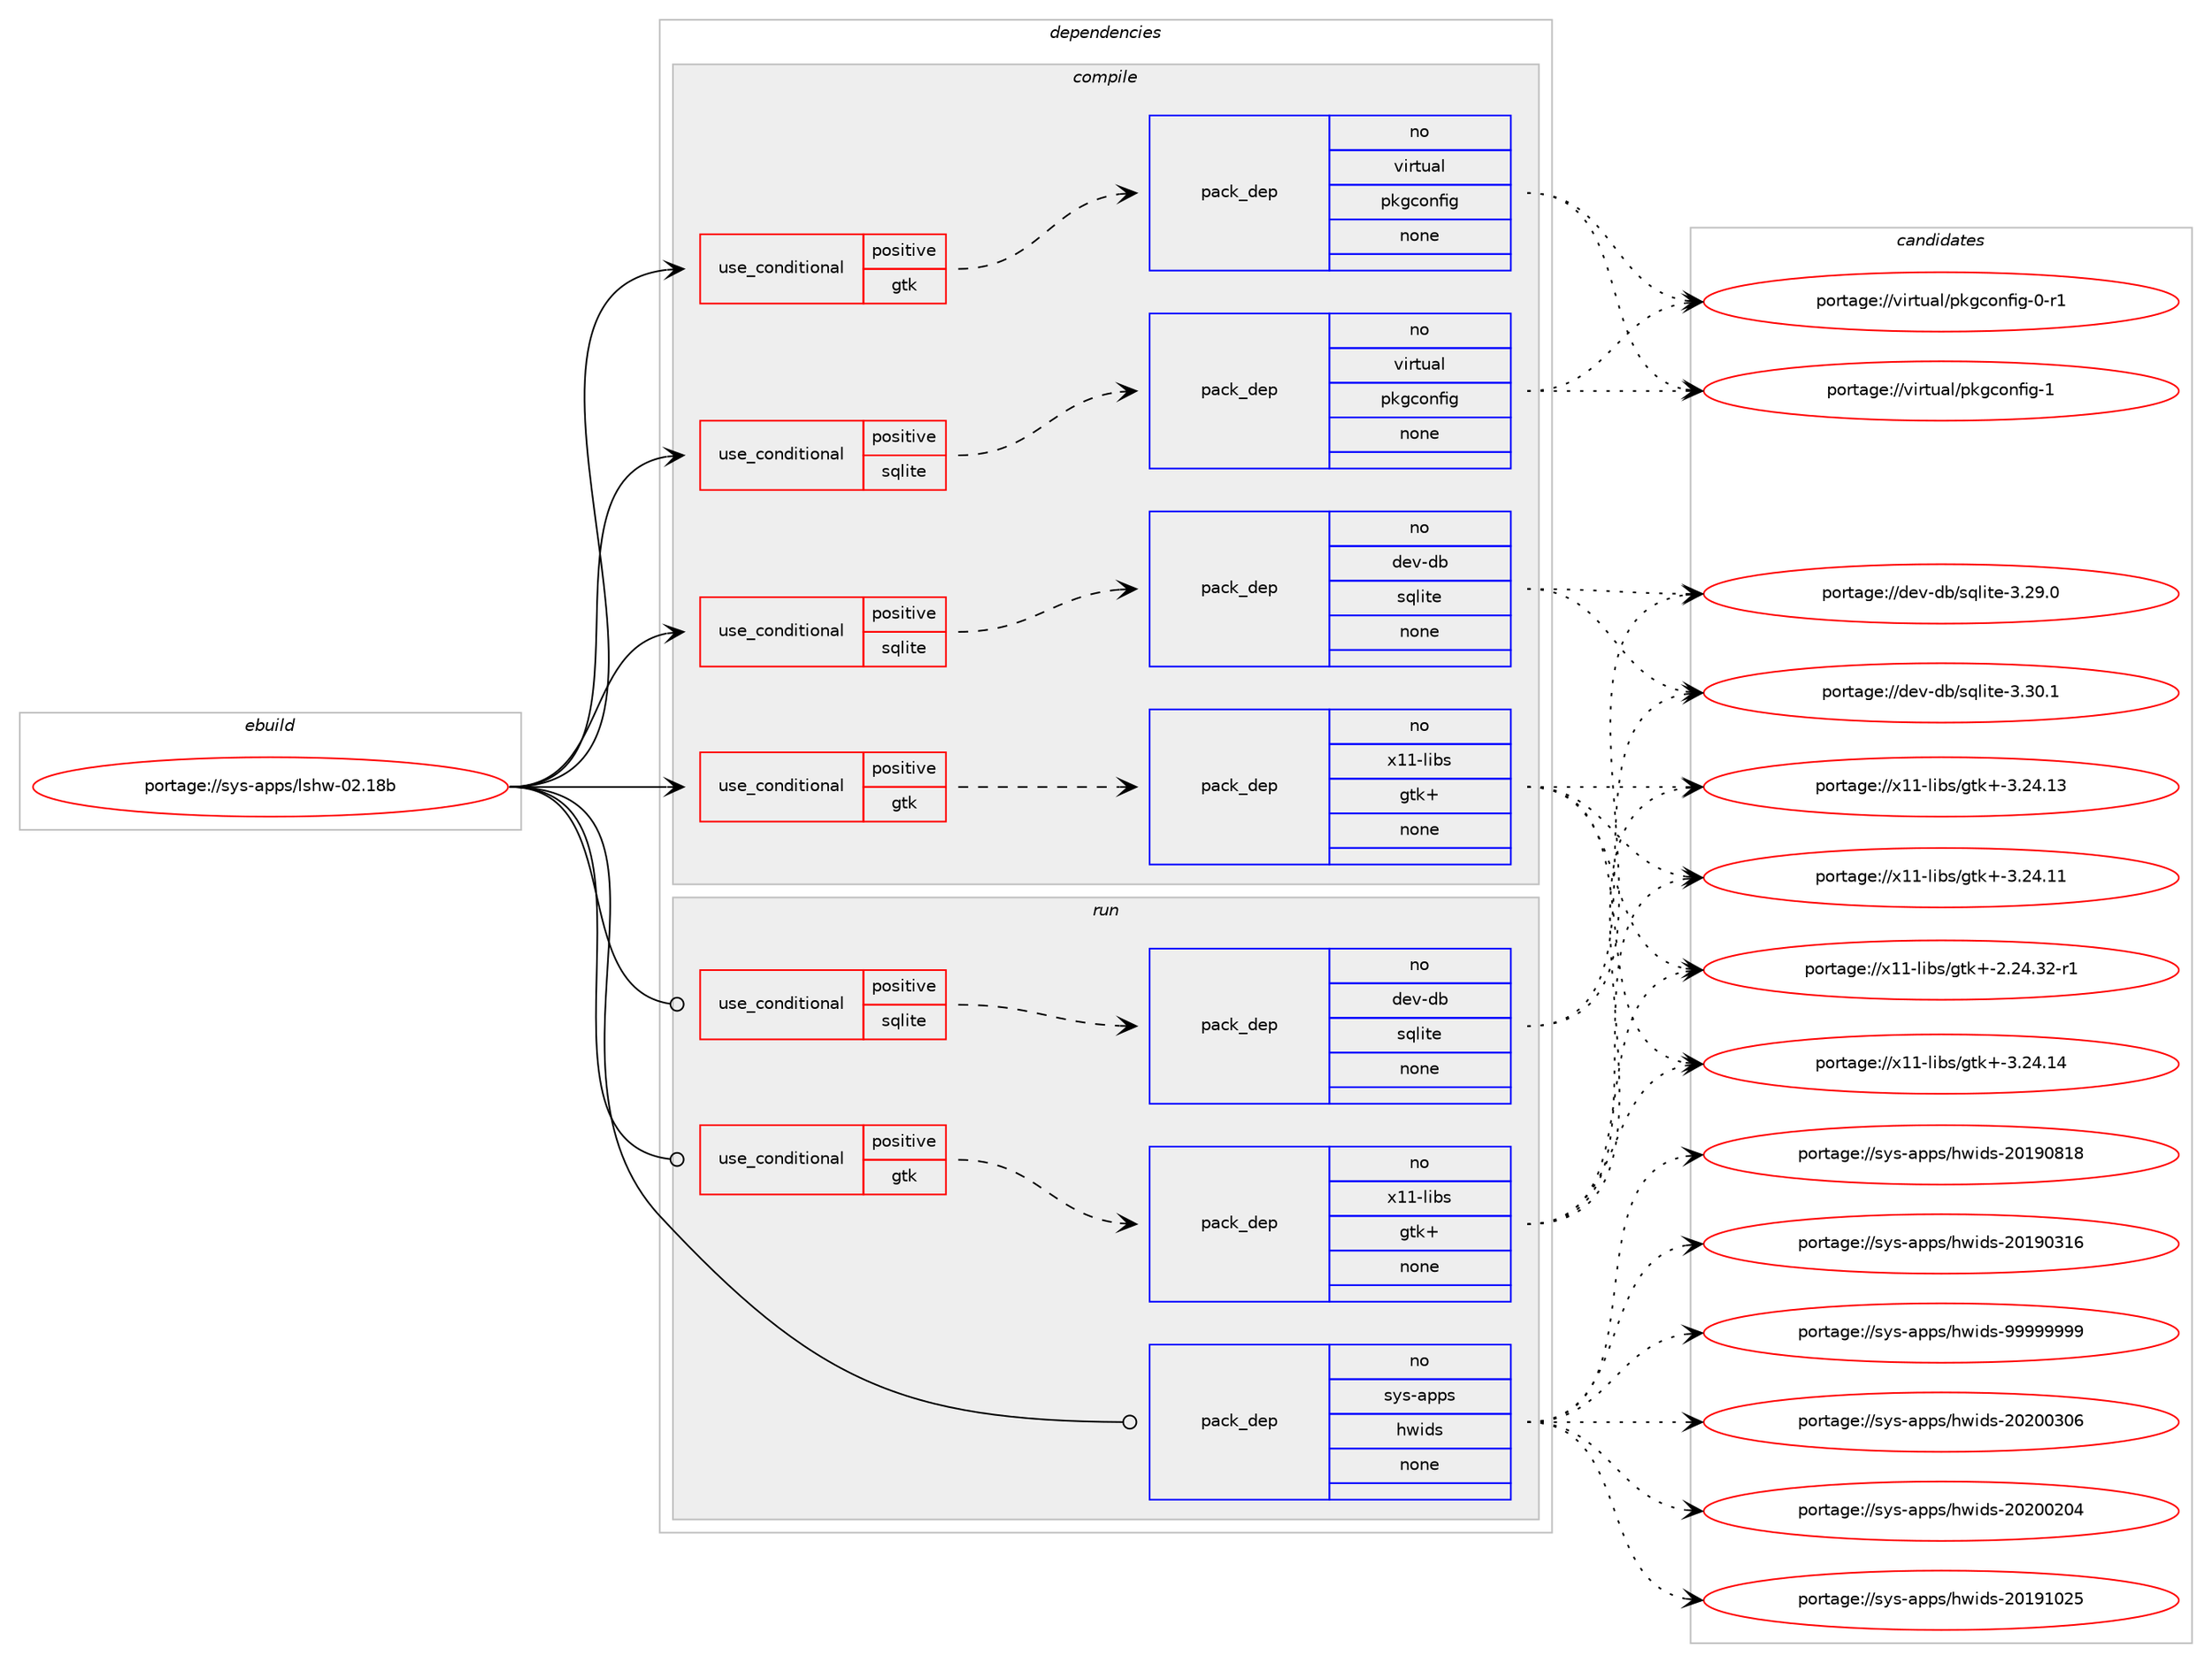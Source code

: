 digraph prolog {

# *************
# Graph options
# *************

newrank=true;
concentrate=true;
compound=true;
graph [rankdir=LR,fontname=Helvetica,fontsize=10,ranksep=1.5];#, ranksep=2.5, nodesep=0.2];
edge  [arrowhead=vee];
node  [fontname=Helvetica,fontsize=10];

# **********
# The ebuild
# **********

subgraph cluster_leftcol {
color=gray;
rank=same;
label=<<i>ebuild</i>>;
id [label="portage://sys-apps/lshw-02.18b", color=red, width=4, href="../sys-apps/lshw-02.18b.svg"];
}

# ****************
# The dependencies
# ****************

subgraph cluster_midcol {
color=gray;
label=<<i>dependencies</i>>;
subgraph cluster_compile {
fillcolor="#eeeeee";
style=filled;
label=<<i>compile</i>>;
subgraph cond5364 {
dependency30109 [label=<<TABLE BORDER="0" CELLBORDER="1" CELLSPACING="0" CELLPADDING="4"><TR><TD ROWSPAN="3" CELLPADDING="10">use_conditional</TD></TR><TR><TD>positive</TD></TR><TR><TD>gtk</TD></TR></TABLE>>, shape=none, color=red];
subgraph pack24025 {
dependency30110 [label=<<TABLE BORDER="0" CELLBORDER="1" CELLSPACING="0" CELLPADDING="4" WIDTH="220"><TR><TD ROWSPAN="6" CELLPADDING="30">pack_dep</TD></TR><TR><TD WIDTH="110">no</TD></TR><TR><TD>virtual</TD></TR><TR><TD>pkgconfig</TD></TR><TR><TD>none</TD></TR><TR><TD></TD></TR></TABLE>>, shape=none, color=blue];
}
dependency30109:e -> dependency30110:w [weight=20,style="dashed",arrowhead="vee"];
}
id:e -> dependency30109:w [weight=20,style="solid",arrowhead="vee"];
subgraph cond5365 {
dependency30111 [label=<<TABLE BORDER="0" CELLBORDER="1" CELLSPACING="0" CELLPADDING="4"><TR><TD ROWSPAN="3" CELLPADDING="10">use_conditional</TD></TR><TR><TD>positive</TD></TR><TR><TD>gtk</TD></TR></TABLE>>, shape=none, color=red];
subgraph pack24026 {
dependency30112 [label=<<TABLE BORDER="0" CELLBORDER="1" CELLSPACING="0" CELLPADDING="4" WIDTH="220"><TR><TD ROWSPAN="6" CELLPADDING="30">pack_dep</TD></TR><TR><TD WIDTH="110">no</TD></TR><TR><TD>x11-libs</TD></TR><TR><TD>gtk+</TD></TR><TR><TD>none</TD></TR><TR><TD></TD></TR></TABLE>>, shape=none, color=blue];
}
dependency30111:e -> dependency30112:w [weight=20,style="dashed",arrowhead="vee"];
}
id:e -> dependency30111:w [weight=20,style="solid",arrowhead="vee"];
subgraph cond5366 {
dependency30113 [label=<<TABLE BORDER="0" CELLBORDER="1" CELLSPACING="0" CELLPADDING="4"><TR><TD ROWSPAN="3" CELLPADDING="10">use_conditional</TD></TR><TR><TD>positive</TD></TR><TR><TD>sqlite</TD></TR></TABLE>>, shape=none, color=red];
subgraph pack24027 {
dependency30114 [label=<<TABLE BORDER="0" CELLBORDER="1" CELLSPACING="0" CELLPADDING="4" WIDTH="220"><TR><TD ROWSPAN="6" CELLPADDING="30">pack_dep</TD></TR><TR><TD WIDTH="110">no</TD></TR><TR><TD>dev-db</TD></TR><TR><TD>sqlite</TD></TR><TR><TD>none</TD></TR><TR><TD></TD></TR></TABLE>>, shape=none, color=blue];
}
dependency30113:e -> dependency30114:w [weight=20,style="dashed",arrowhead="vee"];
}
id:e -> dependency30113:w [weight=20,style="solid",arrowhead="vee"];
subgraph cond5367 {
dependency30115 [label=<<TABLE BORDER="0" CELLBORDER="1" CELLSPACING="0" CELLPADDING="4"><TR><TD ROWSPAN="3" CELLPADDING="10">use_conditional</TD></TR><TR><TD>positive</TD></TR><TR><TD>sqlite</TD></TR></TABLE>>, shape=none, color=red];
subgraph pack24028 {
dependency30116 [label=<<TABLE BORDER="0" CELLBORDER="1" CELLSPACING="0" CELLPADDING="4" WIDTH="220"><TR><TD ROWSPAN="6" CELLPADDING="30">pack_dep</TD></TR><TR><TD WIDTH="110">no</TD></TR><TR><TD>virtual</TD></TR><TR><TD>pkgconfig</TD></TR><TR><TD>none</TD></TR><TR><TD></TD></TR></TABLE>>, shape=none, color=blue];
}
dependency30115:e -> dependency30116:w [weight=20,style="dashed",arrowhead="vee"];
}
id:e -> dependency30115:w [weight=20,style="solid",arrowhead="vee"];
}
subgraph cluster_compileandrun {
fillcolor="#eeeeee";
style=filled;
label=<<i>compile and run</i>>;
}
subgraph cluster_run {
fillcolor="#eeeeee";
style=filled;
label=<<i>run</i>>;
subgraph cond5368 {
dependency30117 [label=<<TABLE BORDER="0" CELLBORDER="1" CELLSPACING="0" CELLPADDING="4"><TR><TD ROWSPAN="3" CELLPADDING="10">use_conditional</TD></TR><TR><TD>positive</TD></TR><TR><TD>gtk</TD></TR></TABLE>>, shape=none, color=red];
subgraph pack24029 {
dependency30118 [label=<<TABLE BORDER="0" CELLBORDER="1" CELLSPACING="0" CELLPADDING="4" WIDTH="220"><TR><TD ROWSPAN="6" CELLPADDING="30">pack_dep</TD></TR><TR><TD WIDTH="110">no</TD></TR><TR><TD>x11-libs</TD></TR><TR><TD>gtk+</TD></TR><TR><TD>none</TD></TR><TR><TD></TD></TR></TABLE>>, shape=none, color=blue];
}
dependency30117:e -> dependency30118:w [weight=20,style="dashed",arrowhead="vee"];
}
id:e -> dependency30117:w [weight=20,style="solid",arrowhead="odot"];
subgraph cond5369 {
dependency30119 [label=<<TABLE BORDER="0" CELLBORDER="1" CELLSPACING="0" CELLPADDING="4"><TR><TD ROWSPAN="3" CELLPADDING="10">use_conditional</TD></TR><TR><TD>positive</TD></TR><TR><TD>sqlite</TD></TR></TABLE>>, shape=none, color=red];
subgraph pack24030 {
dependency30120 [label=<<TABLE BORDER="0" CELLBORDER="1" CELLSPACING="0" CELLPADDING="4" WIDTH="220"><TR><TD ROWSPAN="6" CELLPADDING="30">pack_dep</TD></TR><TR><TD WIDTH="110">no</TD></TR><TR><TD>dev-db</TD></TR><TR><TD>sqlite</TD></TR><TR><TD>none</TD></TR><TR><TD></TD></TR></TABLE>>, shape=none, color=blue];
}
dependency30119:e -> dependency30120:w [weight=20,style="dashed",arrowhead="vee"];
}
id:e -> dependency30119:w [weight=20,style="solid",arrowhead="odot"];
subgraph pack24031 {
dependency30121 [label=<<TABLE BORDER="0" CELLBORDER="1" CELLSPACING="0" CELLPADDING="4" WIDTH="220"><TR><TD ROWSPAN="6" CELLPADDING="30">pack_dep</TD></TR><TR><TD WIDTH="110">no</TD></TR><TR><TD>sys-apps</TD></TR><TR><TD>hwids</TD></TR><TR><TD>none</TD></TR><TR><TD></TD></TR></TABLE>>, shape=none, color=blue];
}
id:e -> dependency30121:w [weight=20,style="solid",arrowhead="odot"];
}
}

# **************
# The candidates
# **************

subgraph cluster_choices {
rank=same;
color=gray;
label=<<i>candidates</i>>;

subgraph choice24025 {
color=black;
nodesep=1;
choice1181051141161179710847112107103991111101021051034549 [label="portage://virtual/pkgconfig-1", color=red, width=4,href="../virtual/pkgconfig-1.svg"];
choice11810511411611797108471121071039911111010210510345484511449 [label="portage://virtual/pkgconfig-0-r1", color=red, width=4,href="../virtual/pkgconfig-0-r1.svg"];
dependency30110:e -> choice1181051141161179710847112107103991111101021051034549:w [style=dotted,weight="100"];
dependency30110:e -> choice11810511411611797108471121071039911111010210510345484511449:w [style=dotted,weight="100"];
}
subgraph choice24026 {
color=black;
nodesep=1;
choice1204949451081059811547103116107434551465052464952 [label="portage://x11-libs/gtk+-3.24.14", color=red, width=4,href="../x11-libs/gtk+-3.24.14.svg"];
choice1204949451081059811547103116107434551465052464951 [label="portage://x11-libs/gtk+-3.24.13", color=red, width=4,href="../x11-libs/gtk+-3.24.13.svg"];
choice1204949451081059811547103116107434551465052464949 [label="portage://x11-libs/gtk+-3.24.11", color=red, width=4,href="../x11-libs/gtk+-3.24.11.svg"];
choice12049494510810598115471031161074345504650524651504511449 [label="portage://x11-libs/gtk+-2.24.32-r1", color=red, width=4,href="../x11-libs/gtk+-2.24.32-r1.svg"];
dependency30112:e -> choice1204949451081059811547103116107434551465052464952:w [style=dotted,weight="100"];
dependency30112:e -> choice1204949451081059811547103116107434551465052464951:w [style=dotted,weight="100"];
dependency30112:e -> choice1204949451081059811547103116107434551465052464949:w [style=dotted,weight="100"];
dependency30112:e -> choice12049494510810598115471031161074345504650524651504511449:w [style=dotted,weight="100"];
}
subgraph choice24027 {
color=black;
nodesep=1;
choice10010111845100984711511310810511610145514651484649 [label="portage://dev-db/sqlite-3.30.1", color=red, width=4,href="../dev-db/sqlite-3.30.1.svg"];
choice10010111845100984711511310810511610145514650574648 [label="portage://dev-db/sqlite-3.29.0", color=red, width=4,href="../dev-db/sqlite-3.29.0.svg"];
dependency30114:e -> choice10010111845100984711511310810511610145514651484649:w [style=dotted,weight="100"];
dependency30114:e -> choice10010111845100984711511310810511610145514650574648:w [style=dotted,weight="100"];
}
subgraph choice24028 {
color=black;
nodesep=1;
choice1181051141161179710847112107103991111101021051034549 [label="portage://virtual/pkgconfig-1", color=red, width=4,href="../virtual/pkgconfig-1.svg"];
choice11810511411611797108471121071039911111010210510345484511449 [label="portage://virtual/pkgconfig-0-r1", color=red, width=4,href="../virtual/pkgconfig-0-r1.svg"];
dependency30116:e -> choice1181051141161179710847112107103991111101021051034549:w [style=dotted,weight="100"];
dependency30116:e -> choice11810511411611797108471121071039911111010210510345484511449:w [style=dotted,weight="100"];
}
subgraph choice24029 {
color=black;
nodesep=1;
choice1204949451081059811547103116107434551465052464952 [label="portage://x11-libs/gtk+-3.24.14", color=red, width=4,href="../x11-libs/gtk+-3.24.14.svg"];
choice1204949451081059811547103116107434551465052464951 [label="portage://x11-libs/gtk+-3.24.13", color=red, width=4,href="../x11-libs/gtk+-3.24.13.svg"];
choice1204949451081059811547103116107434551465052464949 [label="portage://x11-libs/gtk+-3.24.11", color=red, width=4,href="../x11-libs/gtk+-3.24.11.svg"];
choice12049494510810598115471031161074345504650524651504511449 [label="portage://x11-libs/gtk+-2.24.32-r1", color=red, width=4,href="../x11-libs/gtk+-2.24.32-r1.svg"];
dependency30118:e -> choice1204949451081059811547103116107434551465052464952:w [style=dotted,weight="100"];
dependency30118:e -> choice1204949451081059811547103116107434551465052464951:w [style=dotted,weight="100"];
dependency30118:e -> choice1204949451081059811547103116107434551465052464949:w [style=dotted,weight="100"];
dependency30118:e -> choice12049494510810598115471031161074345504650524651504511449:w [style=dotted,weight="100"];
}
subgraph choice24030 {
color=black;
nodesep=1;
choice10010111845100984711511310810511610145514651484649 [label="portage://dev-db/sqlite-3.30.1", color=red, width=4,href="../dev-db/sqlite-3.30.1.svg"];
choice10010111845100984711511310810511610145514650574648 [label="portage://dev-db/sqlite-3.29.0", color=red, width=4,href="../dev-db/sqlite-3.29.0.svg"];
dependency30120:e -> choice10010111845100984711511310810511610145514651484649:w [style=dotted,weight="100"];
dependency30120:e -> choice10010111845100984711511310810511610145514650574648:w [style=dotted,weight="100"];
}
subgraph choice24031 {
color=black;
nodesep=1;
choice115121115459711211211547104119105100115455757575757575757 [label="portage://sys-apps/hwids-99999999", color=red, width=4,href="../sys-apps/hwids-99999999.svg"];
choice115121115459711211211547104119105100115455048504848514854 [label="portage://sys-apps/hwids-20200306", color=red, width=4,href="../sys-apps/hwids-20200306.svg"];
choice115121115459711211211547104119105100115455048504848504852 [label="portage://sys-apps/hwids-20200204", color=red, width=4,href="../sys-apps/hwids-20200204.svg"];
choice115121115459711211211547104119105100115455048495749485053 [label="portage://sys-apps/hwids-20191025", color=red, width=4,href="../sys-apps/hwids-20191025.svg"];
choice115121115459711211211547104119105100115455048495748564956 [label="portage://sys-apps/hwids-20190818", color=red, width=4,href="../sys-apps/hwids-20190818.svg"];
choice115121115459711211211547104119105100115455048495748514954 [label="portage://sys-apps/hwids-20190316", color=red, width=4,href="../sys-apps/hwids-20190316.svg"];
dependency30121:e -> choice115121115459711211211547104119105100115455757575757575757:w [style=dotted,weight="100"];
dependency30121:e -> choice115121115459711211211547104119105100115455048504848514854:w [style=dotted,weight="100"];
dependency30121:e -> choice115121115459711211211547104119105100115455048504848504852:w [style=dotted,weight="100"];
dependency30121:e -> choice115121115459711211211547104119105100115455048495749485053:w [style=dotted,weight="100"];
dependency30121:e -> choice115121115459711211211547104119105100115455048495748564956:w [style=dotted,weight="100"];
dependency30121:e -> choice115121115459711211211547104119105100115455048495748514954:w [style=dotted,weight="100"];
}
}

}

